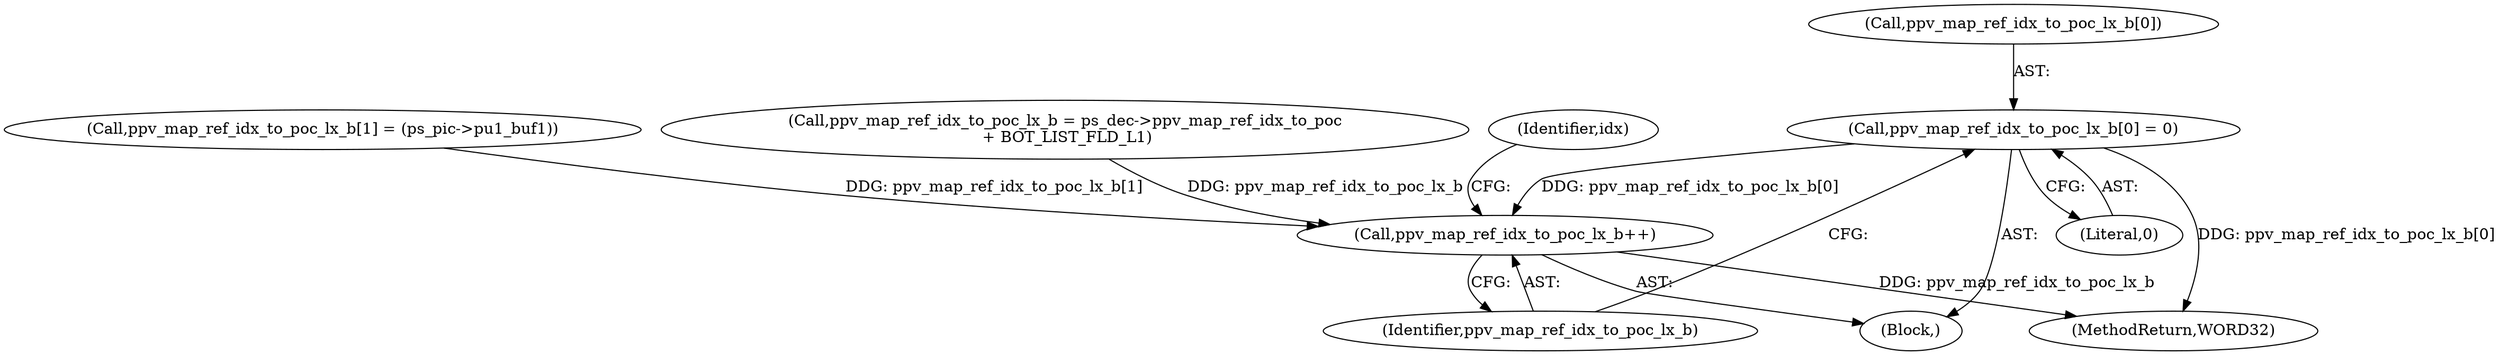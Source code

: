 digraph "0_Android_943323f1d9d3dd5c2634deb26cbe72343ca6b3db_0@array" {
"1000695" [label="(Call,ppv_map_ref_idx_to_poc_lx_b[0] = 0)"];
"1000700" [label="(Call,ppv_map_ref_idx_to_poc_lx_b++)"];
"1001224" [label="(MethodReturn,WORD32)"];
"1000681" [label="(Call,ppv_map_ref_idx_to_poc_lx_b = ps_dec->ppv_map_ref_idx_to_poc\n + BOT_LIST_FLD_L1)"];
"1000695" [label="(Call,ppv_map_ref_idx_to_poc_lx_b[0] = 0)"];
"1000580" [label="(Block,)"];
"1000704" [label="(Identifier,idx)"];
"1000700" [label="(Call,ppv_map_ref_idx_to_poc_lx_b++)"];
"1000701" [label="(Identifier,ppv_map_ref_idx_to_poc_lx_b)"];
"1000696" [label="(Call,ppv_map_ref_idx_to_poc_lx_b[0])"];
"1000699" [label="(Literal,0)"];
"1000643" [label="(Call,ppv_map_ref_idx_to_poc_lx_b[1] = (ps_pic->pu1_buf1))"];
"1000695" -> "1000580"  [label="AST: "];
"1000695" -> "1000699"  [label="CFG: "];
"1000696" -> "1000695"  [label="AST: "];
"1000699" -> "1000695"  [label="AST: "];
"1000701" -> "1000695"  [label="CFG: "];
"1000695" -> "1001224"  [label="DDG: ppv_map_ref_idx_to_poc_lx_b[0]"];
"1000695" -> "1000700"  [label="DDG: ppv_map_ref_idx_to_poc_lx_b[0]"];
"1000700" -> "1000580"  [label="AST: "];
"1000700" -> "1000701"  [label="CFG: "];
"1000701" -> "1000700"  [label="AST: "];
"1000704" -> "1000700"  [label="CFG: "];
"1000700" -> "1001224"  [label="DDG: ppv_map_ref_idx_to_poc_lx_b"];
"1000681" -> "1000700"  [label="DDG: ppv_map_ref_idx_to_poc_lx_b"];
"1000643" -> "1000700"  [label="DDG: ppv_map_ref_idx_to_poc_lx_b[1]"];
}
